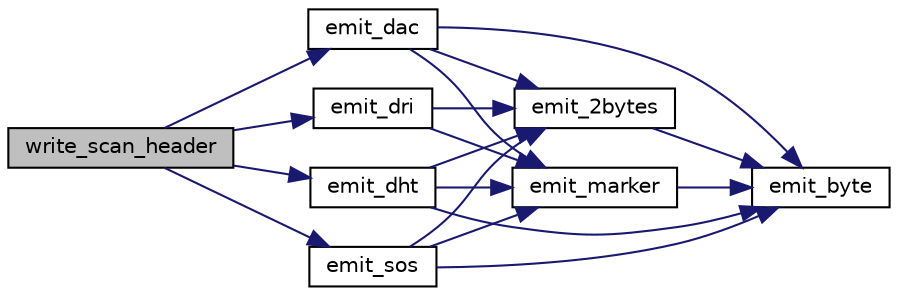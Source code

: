 digraph "write_scan_header"
{
 // LATEX_PDF_SIZE
  bgcolor="transparent";
  edge [fontname="Helvetica",fontsize="10",labelfontname="Helvetica",labelfontsize="10"];
  node [fontname="Helvetica",fontsize="10",shape=record];
  rankdir="LR";
  Node266 [label="write_scan_header",height=0.2,width=0.4,color="black", fillcolor="grey75", style="filled", fontcolor="black",tooltip=" "];
  Node266 -> Node267 [color="midnightblue",fontsize="10",style="solid"];
  Node267 [label="emit_dac",height=0.2,width=0.4,color="black",URL="$jcmarker_8c.html#a92d70e6b832c43ede38ced054866a3cc",tooltip=" "];
  Node267 -> Node268 [color="midnightblue",fontsize="10",style="solid"];
  Node268 [label="emit_marker",height=0.2,width=0.4,color="black",URL="$jcmarker_8c.html#ac0f824579de49431507514270155e053",tooltip=" "];
  Node268 -> Node269 [color="midnightblue",fontsize="10",style="solid"];
  Node269 [label="emit_byte",height=0.2,width=0.4,color="black",URL="$jcmarker_8c.html#a08eca462b2b57f23ee007a57a39dbded",tooltip=" "];
  Node267 -> Node270 [color="midnightblue",fontsize="10",style="solid"];
  Node270 [label="emit_2bytes",height=0.2,width=0.4,color="black",URL="$jcmarker_8c.html#ab1f72cd7a3d8f4b5679ddc051e44ad17",tooltip=" "];
  Node270 -> Node269 [color="midnightblue",fontsize="10",style="solid"];
  Node267 -> Node269 [color="midnightblue",fontsize="10",style="solid"];
  Node266 -> Node271 [color="midnightblue",fontsize="10",style="solid"];
  Node271 [label="emit_dht",height=0.2,width=0.4,color="black",URL="$jcmarker_8c.html#a839c33d6c5d9883577d83ce4cfcf88a6",tooltip=" "];
  Node271 -> Node268 [color="midnightblue",fontsize="10",style="solid"];
  Node271 -> Node270 [color="midnightblue",fontsize="10",style="solid"];
  Node271 -> Node269 [color="midnightblue",fontsize="10",style="solid"];
  Node266 -> Node272 [color="midnightblue",fontsize="10",style="solid"];
  Node272 [label="emit_dri",height=0.2,width=0.4,color="black",URL="$jcmarker_8c.html#a76c638a8685ee48aa414de476b5998d6",tooltip=" "];
  Node272 -> Node268 [color="midnightblue",fontsize="10",style="solid"];
  Node272 -> Node270 [color="midnightblue",fontsize="10",style="solid"];
  Node266 -> Node273 [color="midnightblue",fontsize="10",style="solid"];
  Node273 [label="emit_sos",height=0.2,width=0.4,color="black",URL="$jcmarker_8c.html#ae72bfcae96db1561502599d5e2fad2e1",tooltip=" "];
  Node273 -> Node268 [color="midnightblue",fontsize="10",style="solid"];
  Node273 -> Node270 [color="midnightblue",fontsize="10",style="solid"];
  Node273 -> Node269 [color="midnightblue",fontsize="10",style="solid"];
}
